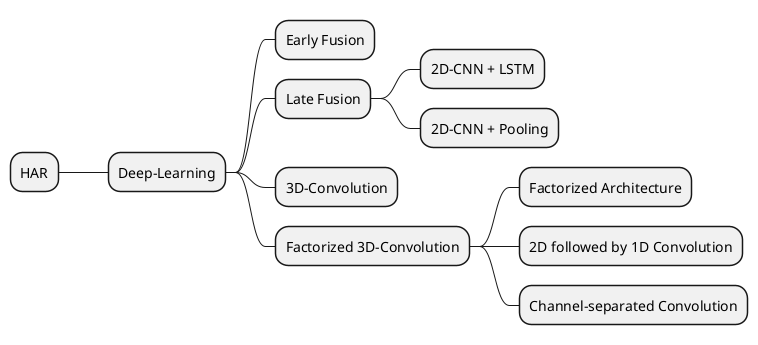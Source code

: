 @startmindmap

* HAR

** Deep-Learning
*** Early Fusion
*** Late Fusion
**** 2D-CNN + LSTM
**** 2D-CNN + Pooling
*** 3D-Convolution
*** Factorized 3D-Convolution
**** Factorized Architecture
**** 2D followed by 1D Convolution
**** Channel-separated Convolution

@endmindmap